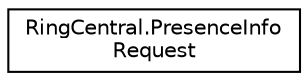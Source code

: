 digraph "Graphical Class Hierarchy"
{
 // LATEX_PDF_SIZE
  edge [fontname="Helvetica",fontsize="10",labelfontname="Helvetica",labelfontsize="10"];
  node [fontname="Helvetica",fontsize="10",shape=record];
  rankdir="LR";
  Node0 [label="RingCentral.PresenceInfo\lRequest",height=0.2,width=0.4,color="black", fillcolor="white", style="filled",URL="$classRingCentral_1_1PresenceInfoRequest.html",tooltip=" "];
}
